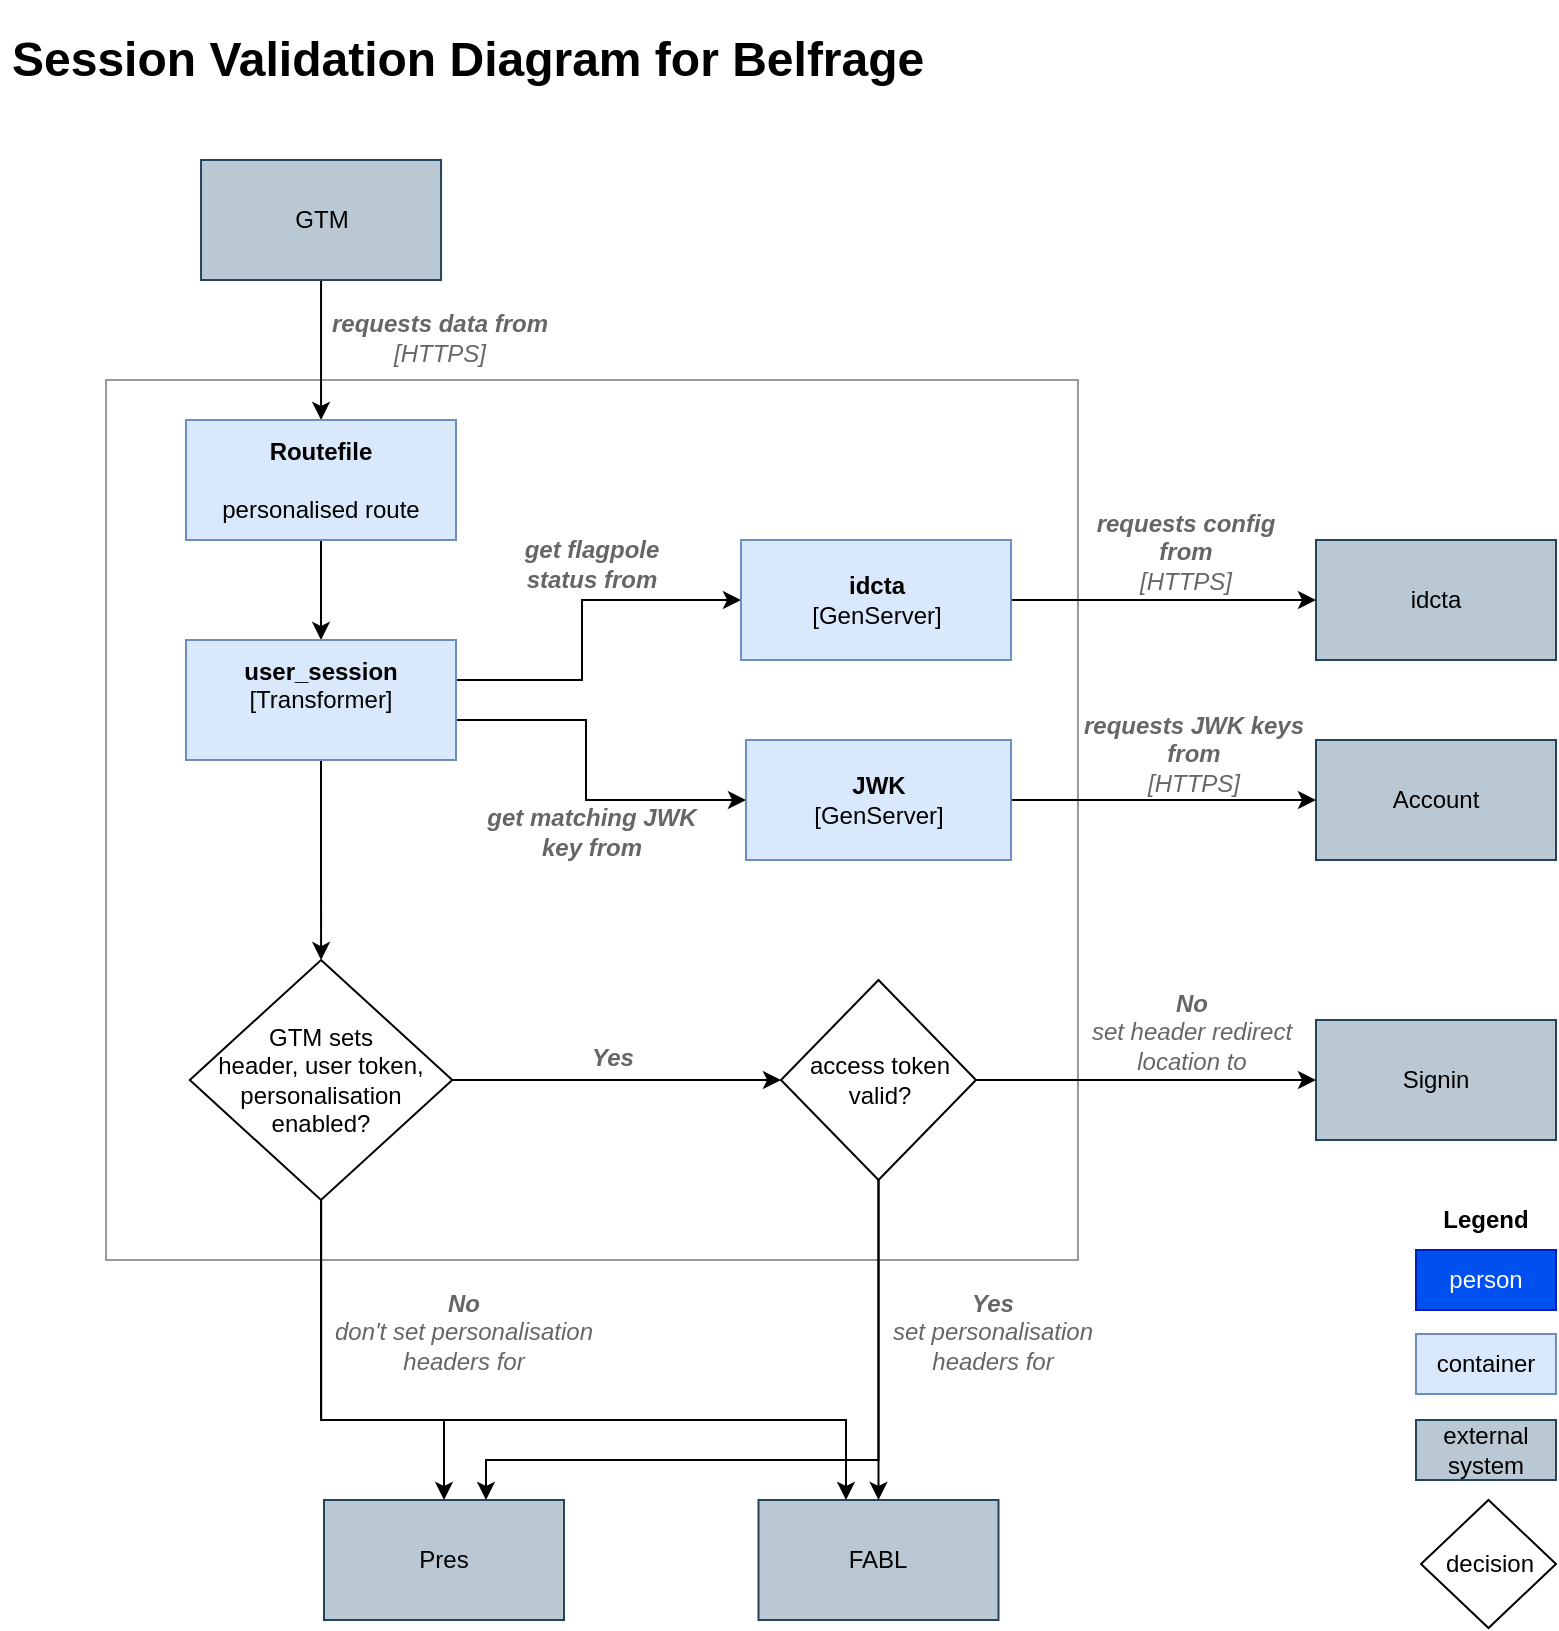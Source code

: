 <mxfile version="14.4.3" type="device"><diagram id="yKp5CQcjfNolYZbuaR4e" name="Page-1"><mxGraphModel dx="946" dy="623" grid="1" gridSize="10" guides="1" tooltips="1" connect="1" arrows="1" fold="1" page="1" pageScale="1" pageWidth="827" pageHeight="1169" math="0" shadow="0"><root><mxCell id="0"/><mxCell id="1" parent="0"/><mxCell id="25" value="" style="rounded=0;whiteSpace=wrap;html=1;fillColor=none;strokeColor=#999999;" parent="1" vertex="1"><mxGeometry x="60" y="190" width="486" height="440" as="geometry"/></mxCell><mxCell id="17" value="&lt;h1&gt;Session Validation Diagram for Belfrage&lt;/h1&gt;&lt;p&gt;&lt;br&gt;&lt;/p&gt;" style="text;html=1;strokeColor=none;fillColor=none;spacing=5;spacingTop=-20;whiteSpace=wrap;overflow=hidden;rounded=0;" parent="1" vertex="1"><mxGeometry x="7.5" y="10" width="505" height="100" as="geometry"/></mxCell><mxCell id="37" value="idcta" style="rounded=0;whiteSpace=wrap;html=1;fillColor=#bac8d3;strokeColor=#23445d;" parent="1" vertex="1"><mxGeometry x="665" y="270" width="120" height="60" as="geometry"/></mxCell><mxCell id="38" value="Account" style="rounded=0;whiteSpace=wrap;html=1;fillColor=#bac8d3;strokeColor=#23445d;" parent="1" vertex="1"><mxGeometry x="665" y="370" width="120" height="60" as="geometry"/></mxCell><mxCell id="44" value="&lt;font color=&quot;#666666&quot;&gt;&lt;i&gt;&lt;b&gt;requests JWK keys from&lt;/b&gt;&lt;br&gt;[HTTPS]&lt;/i&gt;&lt;/font&gt;" style="text;html=1;strokeColor=none;fillColor=none;align=center;verticalAlign=middle;whiteSpace=wrap;rounded=0;" parent="1" vertex="1"><mxGeometry x="539" y="367" width="130" height="20" as="geometry"/></mxCell><mxCell id="45" value="&lt;font color=&quot;#666666&quot;&gt;&lt;i&gt;&lt;b&gt;requests config from&lt;/b&gt;&lt;br&gt;[HTTPS]&lt;/i&gt;&lt;/font&gt;" style="text;html=1;strokeColor=none;fillColor=none;align=center;verticalAlign=middle;whiteSpace=wrap;rounded=0;" parent="1" vertex="1"><mxGeometry x="547.25" y="266" width="106" height="20" as="geometry"/></mxCell><mxCell id="47" value="&lt;font color=&quot;#666666&quot;&gt;&lt;i&gt;&lt;b&gt;requests data from&lt;/b&gt;&lt;br&gt;[HTTPS]&lt;/i&gt;&lt;/font&gt;" style="text;html=1;strokeColor=none;fillColor=none;align=center;verticalAlign=middle;whiteSpace=wrap;rounded=0;" parent="1" vertex="1"><mxGeometry x="162" y="159" width="130" height="20" as="geometry"/></mxCell><mxCell id="62" style="edgeStyle=orthogonalEdgeStyle;rounded=0;orthogonalLoop=1;jettySize=auto;html=1;" parent="1" source="106" target="69" edge="1"><mxGeometry relative="1" as="geometry"><Array as="points"/><mxPoint x="256" y="210" as="targetPoint"/><mxPoint x="167.51" y="140" as="sourcePoint"/></mxGeometry></mxCell><mxCell id="64" value="Signin" style="rounded=0;whiteSpace=wrap;html=1;fillColor=#bac8d3;strokeColor=#23445d;" parent="1" vertex="1"><mxGeometry x="665" y="510" width="120" height="60" as="geometry"/></mxCell><mxCell id="66" value="Pres" style="rounded=0;whiteSpace=wrap;html=1;fillColor=#bac8d3;strokeColor=#23445d;" parent="1" vertex="1"><mxGeometry x="169" y="750" width="120" height="60" as="geometry"/></mxCell><mxCell id="67" value="FABL" style="rounded=0;whiteSpace=wrap;html=1;fillColor=#bac8d3;strokeColor=#23445d;" parent="1" vertex="1"><mxGeometry x="386.25" y="750" width="120" height="60" as="geometry"/></mxCell><mxCell id="76" style="edgeStyle=orthogonalEdgeStyle;rounded=0;orthogonalLoop=1;jettySize=auto;html=1;" parent="1" source="69" target="71" edge="1"><mxGeometry relative="1" as="geometry"/></mxCell><mxCell id="69" value="&lt;b&gt;Routefile&lt;/b&gt;&lt;br&gt;&lt;br&gt;personalised route" style="rounded=0;whiteSpace=wrap;html=1;fillColor=#dae8fc;strokeColor=#6c8ebf;" parent="1" vertex="1"><mxGeometry x="100" y="210" width="135" height="60" as="geometry"/></mxCell><mxCell id="101" style="edgeStyle=orthogonalEdgeStyle;rounded=0;orthogonalLoop=1;jettySize=auto;html=1;entryX=0;entryY=0.5;entryDx=0;entryDy=0;" parent="1" source="70" target="38" edge="1"><mxGeometry relative="1" as="geometry"/></mxCell><mxCell id="70" value="&lt;b&gt;JWK&lt;br&gt;&lt;/b&gt;[GenServer]&lt;b&gt;&lt;br&gt;&lt;/b&gt;" style="rounded=0;whiteSpace=wrap;html=1;fillColor=#dae8fc;strokeColor=#6c8ebf;" parent="1" vertex="1"><mxGeometry x="380" y="370" width="132.5" height="60" as="geometry"/></mxCell><mxCell id="79" style="edgeStyle=orthogonalEdgeStyle;rounded=0;orthogonalLoop=1;jettySize=auto;html=1;" parent="1" source="71" target="75" edge="1"><mxGeometry relative="1" as="geometry"><Array as="points"><mxPoint x="298" y="340"/><mxPoint x="298" y="300"/></Array></mxGeometry></mxCell><mxCell id="80" style="edgeStyle=orthogonalEdgeStyle;rounded=0;orthogonalLoop=1;jettySize=auto;html=1;" parent="1" source="71" target="70" edge="1"><mxGeometry relative="1" as="geometry"><mxPoint x="380" y="430" as="targetPoint"/><Array as="points"><mxPoint x="300" y="360"/><mxPoint x="300" y="400"/></Array></mxGeometry></mxCell><mxCell id="94" style="edgeStyle=orthogonalEdgeStyle;rounded=0;orthogonalLoop=1;jettySize=auto;html=1;" parent="1" source="71" target="93" edge="1"><mxGeometry relative="1" as="geometry"/></mxCell><mxCell id="71" value="&lt;b&gt;user_session&lt;br&gt;&lt;/b&gt;[Transformer]&lt;br&gt;&amp;nbsp;&lt;br&gt;" style="rounded=0;whiteSpace=wrap;html=1;fillColor=#dae8fc;strokeColor=#6c8ebf;" parent="1" vertex="1"><mxGeometry x="100" y="320" width="135" height="60" as="geometry"/></mxCell><mxCell id="100" style="edgeStyle=orthogonalEdgeStyle;rounded=0;orthogonalLoop=1;jettySize=auto;html=1;entryX=0;entryY=0.5;entryDx=0;entryDy=0;" parent="1" source="75" target="37" edge="1"><mxGeometry relative="1" as="geometry"/></mxCell><mxCell id="75" value="&lt;b&gt;idcta&lt;/b&gt;&lt;br&gt;[GenServer]" style="rounded=0;whiteSpace=wrap;html=1;fillColor=#dae8fc;strokeColor=#6c8ebf;" parent="1" vertex="1"><mxGeometry x="377.5" y="270" width="135" height="60" as="geometry"/></mxCell><mxCell id="77" value="&lt;font color=&quot;#666666&quot;&gt;&lt;i&gt;&lt;b&gt;get flagpole&lt;br&gt;status&amp;nbsp;from&lt;/b&gt;&lt;br&gt;&lt;/i&gt;&lt;/font&gt;" style="text;html=1;strokeColor=none;fillColor=none;align=center;verticalAlign=middle;whiteSpace=wrap;rounded=0;" parent="1" vertex="1"><mxGeometry x="238" y="272" width="130" height="20" as="geometry"/></mxCell><mxCell id="78" value="&lt;font color=&quot;#666666&quot;&gt;&lt;i&gt;&lt;b&gt;get matching JWK&lt;br&gt;key from&lt;/b&gt;&lt;br&gt;&lt;/i&gt;&lt;/font&gt;" style="text;html=1;strokeColor=none;fillColor=none;align=center;verticalAlign=middle;whiteSpace=wrap;rounded=0;" parent="1" vertex="1"><mxGeometry x="238" y="406" width="130" height="20" as="geometry"/></mxCell><mxCell id="84" value="&lt;font color=&quot;#666666&quot;&gt;&lt;i&gt;&lt;b&gt;No&lt;/b&gt;&lt;br&gt;set header redirect location to&lt;br&gt;&lt;/i&gt;&lt;/font&gt;" style="text;html=1;strokeColor=none;fillColor=none;align=center;verticalAlign=middle;whiteSpace=wrap;rounded=0;" parent="1" vertex="1"><mxGeometry x="536.25" y="506" width="133.75" height="20" as="geometry"/></mxCell><mxCell id="85" value="&lt;font color=&quot;#666666&quot;&gt;&lt;i&gt;&lt;b&gt;Yes&lt;/b&gt;&lt;br&gt;set personalisation headers for&lt;br&gt;&lt;/i&gt;&lt;/font&gt;" style="text;html=1;strokeColor=none;fillColor=none;align=center;verticalAlign=middle;whiteSpace=wrap;rounded=0;" parent="1" vertex="1"><mxGeometry x="448" y="656" width="111" height="20" as="geometry"/></mxCell><mxCell id="88" style="edgeStyle=orthogonalEdgeStyle;rounded=0;orthogonalLoop=1;jettySize=auto;html=1;entryX=0;entryY=0.5;entryDx=0;entryDy=0;" parent="1" source="87" target="64" edge="1"><mxGeometry relative="1" as="geometry"/></mxCell><mxCell id="90" style="edgeStyle=orthogonalEdgeStyle;rounded=0;orthogonalLoop=1;jettySize=auto;html=1;" parent="1" source="87" target="66" edge="1"><mxGeometry relative="1" as="geometry"><Array as="points"><mxPoint x="446" y="730"/><mxPoint x="250" y="730"/></Array></mxGeometry></mxCell><mxCell id="91" style="edgeStyle=orthogonalEdgeStyle;rounded=0;orthogonalLoop=1;jettySize=auto;html=1;" parent="1" source="87" target="67" edge="1"><mxGeometry relative="1" as="geometry"><Array as="points"><mxPoint x="446" y="790"/><mxPoint x="446" y="790"/></Array></mxGeometry></mxCell><mxCell id="87" value="access token valid?" style="rhombus;whiteSpace=wrap;html=1;" parent="1" vertex="1"><mxGeometry x="397.5" y="490" width="97.5" height="100" as="geometry"/></mxCell><mxCell id="95" style="edgeStyle=orthogonalEdgeStyle;rounded=0;orthogonalLoop=1;jettySize=auto;html=1;" parent="1" source="93" target="87" edge="1"><mxGeometry relative="1" as="geometry"><Array as="points"><mxPoint x="310" y="540"/><mxPoint x="310" y="540"/></Array></mxGeometry></mxCell><mxCell id="96" style="edgeStyle=orthogonalEdgeStyle;rounded=0;orthogonalLoop=1;jettySize=auto;html=1;" parent="1" source="93" target="66" edge="1"><mxGeometry relative="1" as="geometry"><Array as="points"><mxPoint x="168" y="710"/><mxPoint x="229" y="710"/></Array></mxGeometry></mxCell><mxCell id="97" style="edgeStyle=orthogonalEdgeStyle;rounded=0;orthogonalLoop=1;jettySize=auto;html=1;" parent="1" source="93" target="67" edge="1"><mxGeometry relative="1" as="geometry"><Array as="points"><mxPoint x="168" y="710"/><mxPoint x="430" y="710"/></Array></mxGeometry></mxCell><mxCell id="93" value="GTM sets&lt;br&gt;header, user token,&lt;br&gt;personalisation&lt;br&gt;enabled?" style="rhombus;whiteSpace=wrap;html=1;" parent="1" vertex="1"><mxGeometry x="101.89" y="480" width="131.25" height="120" as="geometry"/></mxCell><mxCell id="98" value="&lt;font color=&quot;#666666&quot;&gt;&lt;i&gt;&lt;b&gt;No&lt;/b&gt;&lt;br&gt;don't set personalisation&lt;br&gt;headers for&lt;br&gt;&lt;/i&gt;&lt;/font&gt;" style="text;html=1;strokeColor=none;fillColor=none;align=center;verticalAlign=middle;whiteSpace=wrap;rounded=0;" parent="1" vertex="1"><mxGeometry x="169" y="656" width="140" height="20" as="geometry"/></mxCell><mxCell id="99" value="&lt;font color=&quot;#666666&quot;&gt;&lt;i&gt;&lt;b&gt;Yes&lt;/b&gt;&lt;br&gt;&lt;/i&gt;&lt;/font&gt;" style="text;html=1;strokeColor=none;fillColor=none;align=center;verticalAlign=middle;whiteSpace=wrap;rounded=0;" parent="1" vertex="1"><mxGeometry x="296.25" y="518.5" width="35" height="20" as="geometry"/></mxCell><mxCell id="102" style="edgeStyle=orthogonalEdgeStyle;rounded=0;orthogonalLoop=1;jettySize=auto;html=1;exitX=0.5;exitY=1;exitDx=0;exitDy=0;" parent="1" source="85" target="85" edge="1"><mxGeometry relative="1" as="geometry"/></mxCell><mxCell id="103" value="decision" style="rhombus;whiteSpace=wrap;html=1;" parent="1" vertex="1"><mxGeometry x="717.5" y="750" width="67.5" height="64" as="geometry"/></mxCell><mxCell id="54" value="container" style="rounded=0;whiteSpace=wrap;html=1;fillColor=#dae8fc;strokeColor=#6c8ebf;" parent="1" vertex="1"><mxGeometry x="715" y="667" width="70" height="30" as="geometry"/></mxCell><mxCell id="56" value="person" style="rounded=0;whiteSpace=wrap;html=1;fillColor=#0050ef;strokeColor=#001DBC;fontColor=#ffffff;" parent="1" vertex="1"><mxGeometry x="715" y="625" width="70" height="30" as="geometry"/></mxCell><mxCell id="57" value="external system" style="rounded=0;whiteSpace=wrap;html=1;fillColor=#bac8d3;strokeColor=#23445d;" parent="1" vertex="1"><mxGeometry x="715" y="710" width="70" height="30" as="geometry"/></mxCell><mxCell id="58" value="&lt;b&gt;Legend&lt;/b&gt;" style="text;html=1;strokeColor=none;fillColor=none;align=center;verticalAlign=middle;whiteSpace=wrap;rounded=0;" parent="1" vertex="1"><mxGeometry x="715" y="600" width="70" height="20" as="geometry"/></mxCell><mxCell id="106" value="GTM" style="rounded=0;whiteSpace=wrap;html=1;fillColor=#bac8d3;strokeColor=#23445d;" parent="1" vertex="1"><mxGeometry x="107.52" y="80" width="120" height="60" as="geometry"/></mxCell></root></mxGraphModel></diagram></mxfile>